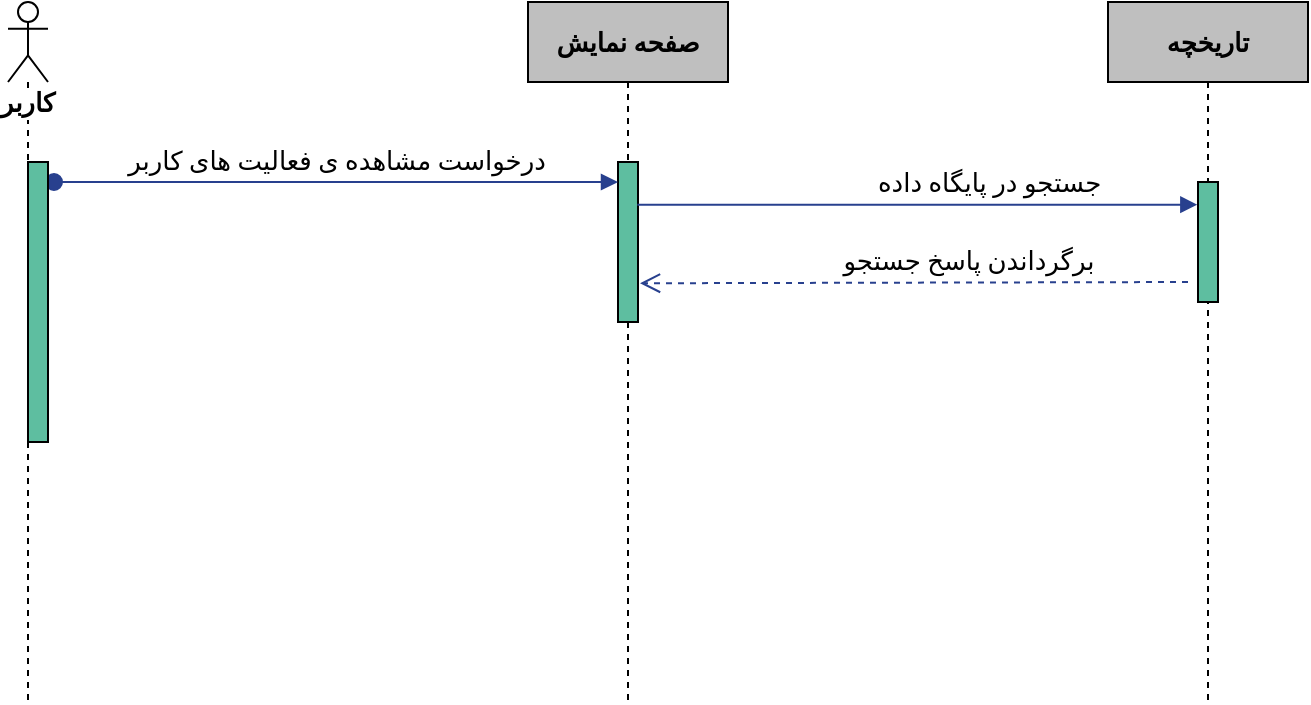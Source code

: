 <mxfile version="14.8.2" type="github">
  <diagram id="ugdf-8wClFi1usD2ORvL" name="Page-1">
    <mxGraphModel dx="782" dy="436" grid="1" gridSize="10" guides="1" tooltips="1" connect="1" arrows="1" fold="1" page="1" pageScale="1" pageWidth="850" pageHeight="1100" math="0" shadow="0">
      <root>
        <mxCell id="0" />
        <mxCell id="1" parent="0" />
        <mxCell id="SlMkbRb0abEWhEXNu_CT-1" value="کاربر" style="shape=umlLifeline;participant=umlActor;perimeter=lifelinePerimeter;whiteSpace=wrap;html=1;container=1;collapsible=0;recursiveResize=0;verticalAlign=top;spacingTop=36;labelBackgroundColor=#ffffff;outlineConnect=0;size=40;fontFamily=B Zar;fontStyle=1;fontSize=13;" parent="1" vertex="1">
          <mxGeometry x="20" y="20" width="20" height="350" as="geometry" />
        </mxCell>
        <mxCell id="SlMkbRb0abEWhEXNu_CT-2" value="&lt;font style=&quot;font-size: 13px&quot;&gt;&lt;font style=&quot;font-size: 13px&quot;&gt;&lt;b style=&quot;font-size: 13px&quot;&gt;صفحه نمایش&lt;br style=&quot;font-size: 13px&quot;&gt;&lt;/b&gt;&lt;/font&gt;&lt;/font&gt;" style="shape=umlLifeline;perimeter=lifelinePerimeter;whiteSpace=wrap;html=1;container=1;collapsible=0;recursiveResize=0;outlineConnect=0;fontFamily=B Zar;fontSize=13;verticalAlign=middle;fillColor=#BFBFBF;" parent="1" vertex="1">
          <mxGeometry x="280" y="20" width="100" height="350" as="geometry" />
        </mxCell>
        <mxCell id="SlMkbRb0abEWhEXNu_CT-3" value="" style="html=1;points=[];perimeter=orthogonalPerimeter;fillColor=#5EBEA0;" parent="SlMkbRb0abEWhEXNu_CT-2" vertex="1">
          <mxGeometry x="45" y="80" width="10" height="80" as="geometry" />
        </mxCell>
        <mxCell id="SlMkbRb0abEWhEXNu_CT-13" value="&lt;font style=&quot;font-size: 13px;&quot;&gt;درخواست مشاهده ی فعالیت های کاربر&lt;/font&gt;" style="html=1;verticalAlign=bottom;startArrow=oval;endArrow=block;startSize=8;strokeColor=#28408E;fontFamily=B Zar;fontSize=13;" parent="1" target="SlMkbRb0abEWhEXNu_CT-3" edge="1">
          <mxGeometry relative="1" as="geometry">
            <mxPoint x="43" y="110" as="sourcePoint" />
            <Array as="points">
              <mxPoint x="90" y="110" />
            </Array>
          </mxGeometry>
        </mxCell>
        <mxCell id="SlMkbRb0abEWhEXNu_CT-14" value="جستجو در پایگاه داده" style="edgeStyle=orthogonalEdgeStyle;html=1;align=left;spacingLeft=2;endArrow=block;rounded=0;strokeColor=#28408E;fontFamily=B Zar;fontSize=13;entryX=-0.033;entryY=0.189;entryDx=0;entryDy=0;entryPerimeter=0;exitX=0.967;exitY=0.267;exitDx=0;exitDy=0;exitPerimeter=0;" parent="1" target="fMqmUE3b3NMQiMcMnuWo-2" edge="1" source="SlMkbRb0abEWhEXNu_CT-3">
          <mxGeometry x="-0.176" y="11" relative="1" as="geometry">
            <mxPoint x="340" y="121" as="sourcePoint" />
            <Array as="points" />
            <mxPoint x="617.5" y="130" as="targetPoint" />
            <mxPoint x="1" as="offset" />
          </mxGeometry>
        </mxCell>
        <mxCell id="SlMkbRb0abEWhEXNu_CT-15" value="" style="html=1;points=[];perimeter=orthogonalPerimeter;fillColor=#5EBEA0;" parent="1" vertex="1">
          <mxGeometry x="30" y="100" width="10" height="140" as="geometry" />
        </mxCell>
        <mxCell id="fMqmUE3b3NMQiMcMnuWo-1" value="&lt;font style=&quot;font-size: 13px&quot;&gt;تاریخچه&lt;/font&gt;" style="shape=umlLifeline;perimeter=lifelinePerimeter;whiteSpace=wrap;html=1;container=1;collapsible=0;recursiveResize=0;outlineConnect=0;gradientDirection=south;fillColor=#BFBFBF;fontStyle=1;fontFamily=B Zar;" vertex="1" parent="1">
          <mxGeometry x="570" y="20" width="100" height="350" as="geometry" />
        </mxCell>
        <mxCell id="fMqmUE3b3NMQiMcMnuWo-2" value="" style="html=1;points=[];perimeter=orthogonalPerimeter;fillColor=#5EBEA0;" vertex="1" parent="fMqmUE3b3NMQiMcMnuWo-1">
          <mxGeometry x="45" y="90" width="10" height="60" as="geometry" />
        </mxCell>
        <mxCell id="fMqmUE3b3NMQiMcMnuWo-3" value="&lt;font style=&quot;font-size: 13px&quot;&gt;برگرداندن پاسخ جستجو&lt;/font&gt;" style="html=1;verticalAlign=bottom;endArrow=open;dashed=1;endSize=8;exitX=0;exitY=0.95;strokeColor=#28408e;fontFamily=B Zar;fontSize=13;fontStyle=0;entryX=1.1;entryY=0.758;entryDx=0;entryDy=0;entryPerimeter=0;" edge="1" parent="1" target="SlMkbRb0abEWhEXNu_CT-3">
          <mxGeometry x="-0.197" relative="1" as="geometry">
            <mxPoint x="340" y="160" as="targetPoint" />
            <mxPoint x="610" y="160" as="sourcePoint" />
            <mxPoint as="offset" />
          </mxGeometry>
        </mxCell>
      </root>
    </mxGraphModel>
  </diagram>
</mxfile>
